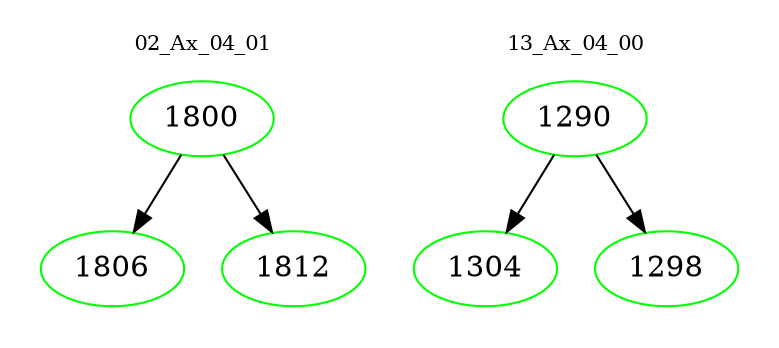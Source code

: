 digraph{
subgraph cluster_0 {
color = white
label = "02_Ax_04_01";
fontsize=10;
T0_1800 [label="1800", color="green"]
T0_1800 -> T0_1806 [color="black"]
T0_1806 [label="1806", color="green"]
T0_1800 -> T0_1812 [color="black"]
T0_1812 [label="1812", color="green"]
}
subgraph cluster_1 {
color = white
label = "13_Ax_04_00";
fontsize=10;
T1_1290 [label="1290", color="green"]
T1_1290 -> T1_1304 [color="black"]
T1_1304 [label="1304", color="green"]
T1_1290 -> T1_1298 [color="black"]
T1_1298 [label="1298", color="green"]
}
}
